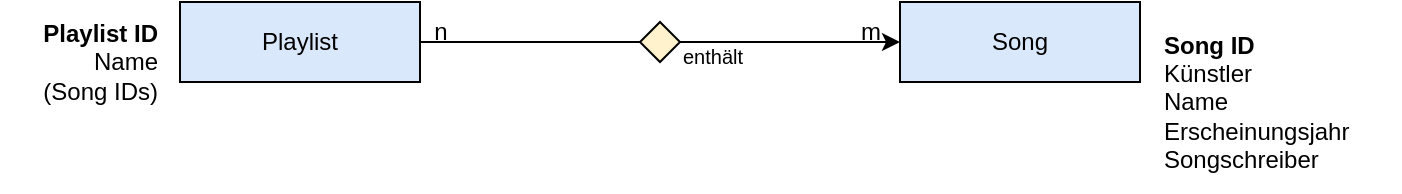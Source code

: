 <mxfile version="23.1.6" type="device">
  <diagram name="Seite-1" id="olzVaGis4nsVIcLEO0Mk">
    <mxGraphModel dx="1434" dy="766" grid="1" gridSize="10" guides="1" tooltips="1" connect="1" arrows="1" fold="1" page="0" pageScale="1" pageWidth="827" pageHeight="1169" math="0" shadow="0">
      <root>
        <mxCell id="0" />
        <mxCell id="1" parent="0" />
        <mxCell id="o4fX9G1XR78Njr48sm4R-1" value="Song" style="rounded=0;whiteSpace=wrap;html=1;fillColor=#dae8fc;strokeColor=#000000;" parent="1" vertex="1">
          <mxGeometry x="520" y="240" width="120" height="40" as="geometry" />
        </mxCell>
        <mxCell id="o4fX9G1XR78Njr48sm4R-2" value="&lt;div&gt;&lt;b&gt;Song ID&lt;/b&gt;&lt;/div&gt;&lt;div&gt;Künstler&lt;/div&gt;&lt;div&gt;Name&lt;/div&gt;&lt;div&gt;Erscheinungsjahr&lt;/div&gt;&lt;div&gt;Songschreiber&lt;br&gt;&lt;/div&gt;" style="text;html=1;align=left;verticalAlign=middle;resizable=0;points=[];autosize=1;strokeColor=none;fillColor=none;" parent="1" vertex="1">
          <mxGeometry x="650" y="245" width="120" height="90" as="geometry" />
        </mxCell>
        <mxCell id="o4fX9G1XR78Njr48sm4R-6" style="edgeStyle=orthogonalEdgeStyle;rounded=0;orthogonalLoop=1;jettySize=auto;html=1;exitX=1;exitY=0.5;exitDx=0;exitDy=0;entryX=0;entryY=0.5;entryDx=0;entryDy=0;endArrow=none;endFill=0;" parent="1" source="o4fX9G1XR78Njr48sm4R-3" target="o4fX9G1XR78Njr48sm4R-5" edge="1">
          <mxGeometry relative="1" as="geometry" />
        </mxCell>
        <mxCell id="o4fX9G1XR78Njr48sm4R-3" value="Playlist" style="rounded=0;whiteSpace=wrap;html=1;fillColor=#dae8fc;strokeColor=#000000;" parent="1" vertex="1">
          <mxGeometry x="160" y="240" width="120" height="40" as="geometry" />
        </mxCell>
        <mxCell id="o4fX9G1XR78Njr48sm4R-4" value="&lt;div&gt;&lt;b&gt;Playlist ID&lt;/b&gt;&lt;/div&gt;&lt;div&gt;Name&lt;/div&gt;&lt;div&gt;(Song IDs)&lt;br&gt;&lt;/div&gt;" style="text;html=1;align=right;verticalAlign=middle;resizable=0;points=[];autosize=1;strokeColor=none;fillColor=none;" parent="1" vertex="1">
          <mxGeometry x="70" y="240" width="80" height="60" as="geometry" />
        </mxCell>
        <mxCell id="o4fX9G1XR78Njr48sm4R-7" style="edgeStyle=orthogonalEdgeStyle;rounded=0;orthogonalLoop=1;jettySize=auto;html=1;exitX=1;exitY=0.5;exitDx=0;exitDy=0;entryX=0;entryY=0.5;entryDx=0;entryDy=0;" parent="1" source="o4fX9G1XR78Njr48sm4R-5" target="o4fX9G1XR78Njr48sm4R-1" edge="1">
          <mxGeometry relative="1" as="geometry" />
        </mxCell>
        <mxCell id="o4fX9G1XR78Njr48sm4R-5" value="" style="rhombus;whiteSpace=wrap;html=1;fillColor=#fff2cc;strokeColor=#000000;" parent="1" vertex="1">
          <mxGeometry x="390" y="250" width="20" height="20" as="geometry" />
        </mxCell>
        <mxCell id="o4fX9G1XR78Njr48sm4R-8" value="n" style="text;html=1;align=center;verticalAlign=middle;resizable=0;points=[];autosize=1;strokeColor=none;fillColor=none;" parent="1" vertex="1">
          <mxGeometry x="275" y="240" width="30" height="30" as="geometry" />
        </mxCell>
        <mxCell id="o4fX9G1XR78Njr48sm4R-9" value="m" style="text;html=1;align=center;verticalAlign=middle;resizable=0;points=[];autosize=1;strokeColor=none;fillColor=none;" parent="1" vertex="1">
          <mxGeometry x="490" y="240" width="30" height="30" as="geometry" />
        </mxCell>
        <mxCell id="o4fX9G1XR78Njr48sm4R-10" value="enthält" style="text;html=1;align=center;verticalAlign=middle;resizable=0;points=[];autosize=1;strokeColor=none;fillColor=none;fontSize=10;" parent="1" vertex="1">
          <mxGeometry x="401" y="252" width="50" height="30" as="geometry" />
        </mxCell>
      </root>
    </mxGraphModel>
  </diagram>
</mxfile>
